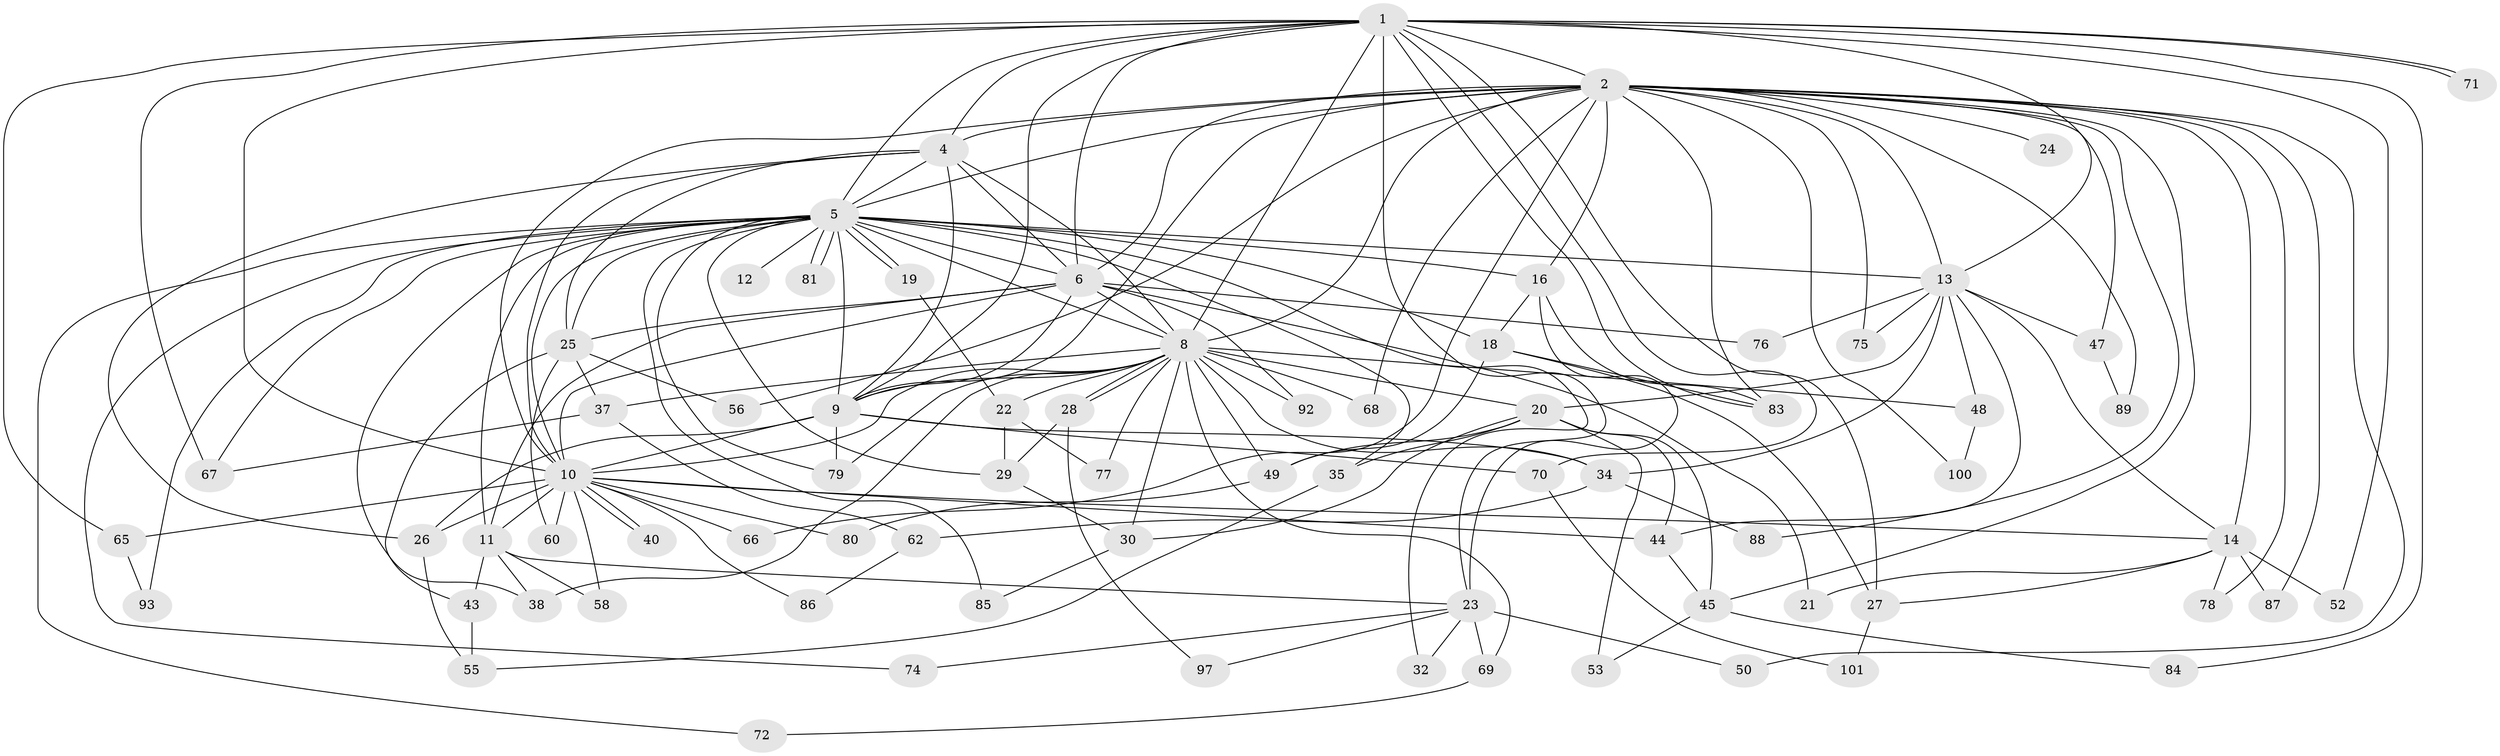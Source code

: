 // original degree distribution, {20: 0.009900990099009901, 19: 0.009900990099009901, 18: 0.009900990099009901, 11: 0.019801980198019802, 15: 0.009900990099009901, 14: 0.009900990099009901, 25: 0.009900990099009901, 24: 0.009900990099009901, 13: 0.009900990099009901, 23: 0.009900990099009901, 8: 0.0297029702970297, 2: 0.504950495049505, 5: 0.0594059405940594, 4: 0.10891089108910891, 3: 0.1782178217821782, 7: 0.009900990099009901}
// Generated by graph-tools (version 1.1) at 2025/41/03/06/25 10:41:36]
// undirected, 74 vertices, 177 edges
graph export_dot {
graph [start="1"]
  node [color=gray90,style=filled];
  1 [super="+61"];
  2 [super="+3"];
  4;
  5 [super="+7"];
  6 [super="+99"];
  8 [super="+17"];
  9;
  10 [super="+64"];
  11 [super="+46"];
  12;
  13 [super="+41"];
  14 [super="+15"];
  16 [super="+95"];
  18;
  19;
  20 [super="+73"];
  21;
  22 [super="+39"];
  23 [super="+31"];
  24;
  25 [super="+54"];
  26 [super="+42"];
  27 [super="+90"];
  28;
  29 [super="+33"];
  30 [super="+36"];
  32;
  34 [super="+59"];
  35;
  37 [super="+91"];
  38 [super="+94"];
  40;
  43;
  44 [super="+51"];
  45 [super="+82"];
  47;
  48;
  49;
  50;
  52;
  53;
  55 [super="+57"];
  56 [super="+63"];
  58;
  60;
  62;
  65;
  66;
  67;
  68;
  69;
  70;
  71;
  72;
  74;
  75;
  76;
  77;
  78;
  79 [super="+96"];
  80;
  81;
  83 [super="+98"];
  84;
  85;
  86;
  87;
  88;
  89;
  92;
  93;
  97;
  100;
  101;
  1 -- 2 [weight=2];
  1 -- 4;
  1 -- 5 [weight=2];
  1 -- 6;
  1 -- 8;
  1 -- 9;
  1 -- 10 [weight=2];
  1 -- 13;
  1 -- 23;
  1 -- 27;
  1 -- 52;
  1 -- 67;
  1 -- 70;
  1 -- 71;
  1 -- 71;
  1 -- 84;
  1 -- 65;
  1 -- 83;
  2 -- 4 [weight=2];
  2 -- 5 [weight=4];
  2 -- 6 [weight=2];
  2 -- 8 [weight=2];
  2 -- 9 [weight=2];
  2 -- 10 [weight=2];
  2 -- 24 [weight=2];
  2 -- 50;
  2 -- 56 [weight=2];
  2 -- 66;
  2 -- 75;
  2 -- 83;
  2 -- 87;
  2 -- 89;
  2 -- 68;
  2 -- 78;
  2 -- 16;
  2 -- 88;
  2 -- 100;
  2 -- 47;
  2 -- 45;
  2 -- 14;
  2 -- 13;
  4 -- 5 [weight=2];
  4 -- 6;
  4 -- 8;
  4 -- 9;
  4 -- 10;
  4 -- 26;
  4 -- 25;
  5 -- 6 [weight=2];
  5 -- 8 [weight=2];
  5 -- 9 [weight=2];
  5 -- 10 [weight=2];
  5 -- 12 [weight=2];
  5 -- 19;
  5 -- 19;
  5 -- 25 [weight=2];
  5 -- 81;
  5 -- 81;
  5 -- 67;
  5 -- 11;
  5 -- 13;
  5 -- 72;
  5 -- 74;
  5 -- 16;
  5 -- 18;
  5 -- 85;
  5 -- 29;
  5 -- 93;
  5 -- 32;
  5 -- 35;
  5 -- 79;
  5 -- 38;
  6 -- 8;
  6 -- 9;
  6 -- 10;
  6 -- 11;
  6 -- 21;
  6 -- 76;
  6 -- 92;
  6 -- 25;
  8 -- 9;
  8 -- 10;
  8 -- 20;
  8 -- 22;
  8 -- 28;
  8 -- 28;
  8 -- 30;
  8 -- 34;
  8 -- 38;
  8 -- 48;
  8 -- 49;
  8 -- 68;
  8 -- 69;
  8 -- 77;
  8 -- 92;
  8 -- 37;
  8 -- 79;
  9 -- 10;
  9 -- 26;
  9 -- 34;
  9 -- 70;
  9 -- 79;
  10 -- 14;
  10 -- 40;
  10 -- 40;
  10 -- 44;
  10 -- 58;
  10 -- 60;
  10 -- 65;
  10 -- 66;
  10 -- 80;
  10 -- 86;
  10 -- 11 [weight=2];
  10 -- 26;
  11 -- 38;
  11 -- 43;
  11 -- 58;
  11 -- 23;
  13 -- 14;
  13 -- 20;
  13 -- 44;
  13 -- 47;
  13 -- 48;
  13 -- 75;
  13 -- 76;
  13 -- 34;
  14 -- 52;
  14 -- 87;
  14 -- 21;
  14 -- 78;
  14 -- 27;
  16 -- 18;
  16 -- 23;
  16 -- 83;
  18 -- 27;
  18 -- 49;
  18 -- 83;
  19 -- 22;
  20 -- 30;
  20 -- 35;
  20 -- 45;
  20 -- 53;
  20 -- 49;
  20 -- 44;
  22 -- 29 [weight=2];
  22 -- 77;
  23 -- 32;
  23 -- 50;
  23 -- 69;
  23 -- 97;
  23 -- 74;
  25 -- 37;
  25 -- 43;
  25 -- 60;
  25 -- 56;
  26 -- 55;
  27 -- 101;
  28 -- 97;
  28 -- 29;
  29 -- 30;
  30 -- 85;
  34 -- 62;
  34 -- 88;
  35 -- 55;
  37 -- 62;
  37 -- 67;
  43 -- 55;
  44 -- 45;
  45 -- 53;
  45 -- 84;
  47 -- 89;
  48 -- 100;
  49 -- 80;
  62 -- 86;
  65 -- 93;
  69 -- 72;
  70 -- 101;
}
